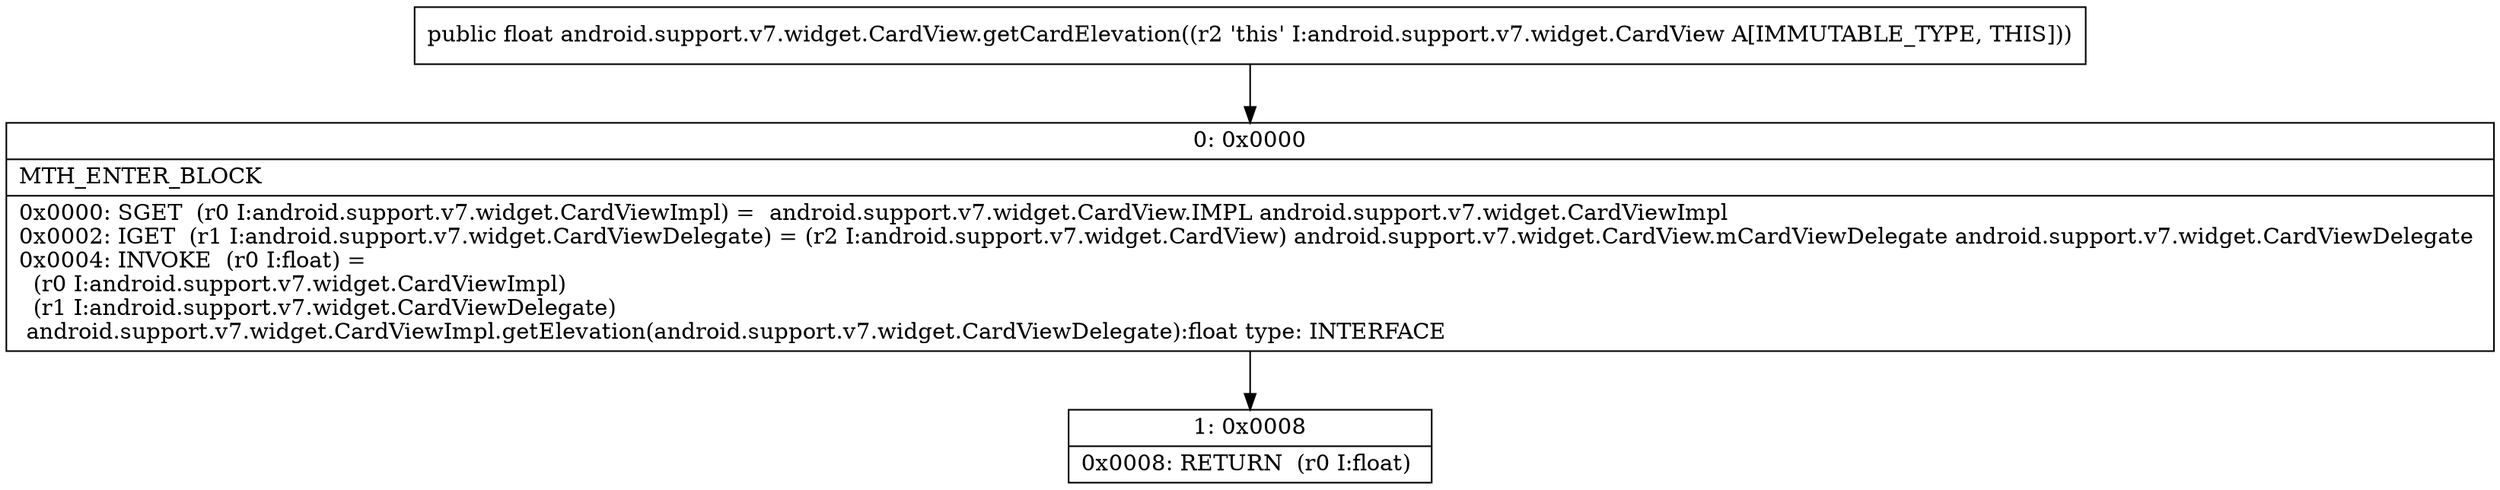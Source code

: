 digraph "CFG forandroid.support.v7.widget.CardView.getCardElevation()F" {
Node_0 [shape=record,label="{0\:\ 0x0000|MTH_ENTER_BLOCK\l|0x0000: SGET  (r0 I:android.support.v7.widget.CardViewImpl) =  android.support.v7.widget.CardView.IMPL android.support.v7.widget.CardViewImpl \l0x0002: IGET  (r1 I:android.support.v7.widget.CardViewDelegate) = (r2 I:android.support.v7.widget.CardView) android.support.v7.widget.CardView.mCardViewDelegate android.support.v7.widget.CardViewDelegate \l0x0004: INVOKE  (r0 I:float) = \l  (r0 I:android.support.v7.widget.CardViewImpl)\l  (r1 I:android.support.v7.widget.CardViewDelegate)\l android.support.v7.widget.CardViewImpl.getElevation(android.support.v7.widget.CardViewDelegate):float type: INTERFACE \l}"];
Node_1 [shape=record,label="{1\:\ 0x0008|0x0008: RETURN  (r0 I:float) \l}"];
MethodNode[shape=record,label="{public float android.support.v7.widget.CardView.getCardElevation((r2 'this' I:android.support.v7.widget.CardView A[IMMUTABLE_TYPE, THIS])) }"];
MethodNode -> Node_0;
Node_0 -> Node_1;
}

